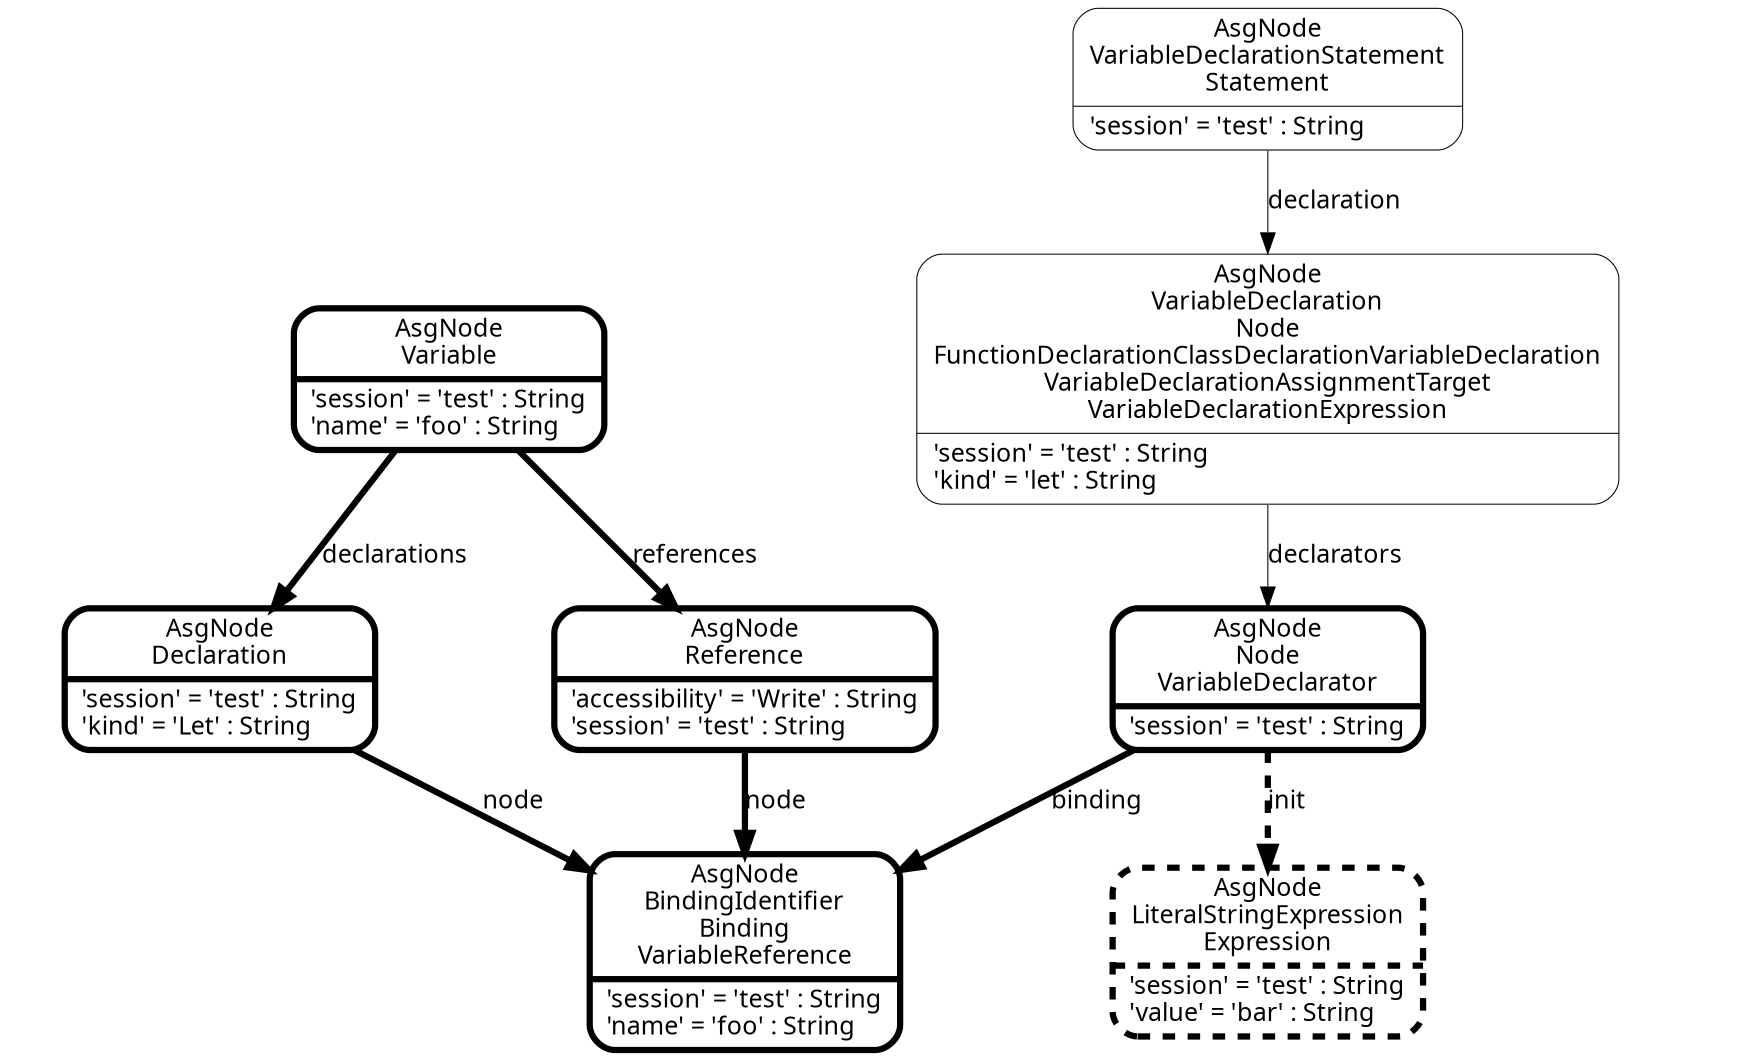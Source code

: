 digraph Neo {
  ratio = 0.6
  node [
    fontsize = "12"
    shape = "Mrecord"
    fontname = "Noto Sans"
    penwidth = 0.5
  ]
  edge [
    fontname = "Noto Sans"
    fontsize = "12"
    penwidth = 0.5
  ]
  N2 [
    label = "{AsgNode\nDeclaration|'session' = 'test' : String\l'kind' = 'Let' : String\l}"
    penwidth = 3
  ]
  N2 -> N15 [
    label = "node\n"
    penwidth = 3
  ]
  N3 [
    label = "{AsgNode\nReference|'accessibility' = 'Write' : String\l'session' = 'test' : String\l}"
    penwidth = 3
  ]
  N3 -> N15 [
    label = "node\n"
    penwidth = 3
  ]
  N10 [
    label = "{AsgNode\nVariable|'session' = 'test' : String\l'name' = 'foo' : String\l}"
    penwidth = 3
  ]
  N10 -> N2 [
    label = "declarations\n"
    penwidth = 3
  ]
  N10 -> N3 [
    label = "references\n"
    penwidth = 3
  ]
  N15 [
    label = "{AsgNode\nBindingIdentifier\nBinding\nVariableReference|'session' = 'test' : String\l'name' = 'foo' : String\l}"
    penwidth = 3
  ]
  N16 [
    label = "{AsgNode\nVariableDeclaration\nNode\nFunctionDeclarationClassDeclarationVariableDeclaration\nVariableDeclarationAssignmentTarget\nVariableDeclarationExpression|'session' = 'test' : String\l'kind' = 'let' : String\l}"
  ]
  N16 -> N23 [
    label = "declarators\n"
  ]
  N19 [
    label = "{AsgNode\nLiteralStringExpression\nExpression|'session' = 'test' : String\l'value' = 'bar' : String\l}"
    penwidth = 3
    style = "dashed"
  ]
  N23 [
    label = "{AsgNode\nNode\nVariableDeclarator|'session' = 'test' : String\l}"
    penwidth = 3
  ]
  N23 -> N15 [
    label = "binding\n"
    penwidth = 3
  ]
  N23 -> N19 [
    label = "init\n"
    penwidth = 3
    style = "dashed"
  ]
  N29 [
    label = "{AsgNode\nVariableDeclarationStatement\nStatement|'session' = 'test' : String\l}"
  ]
  N29 -> N16 [
    label = "declaration\n"
  ]
}

